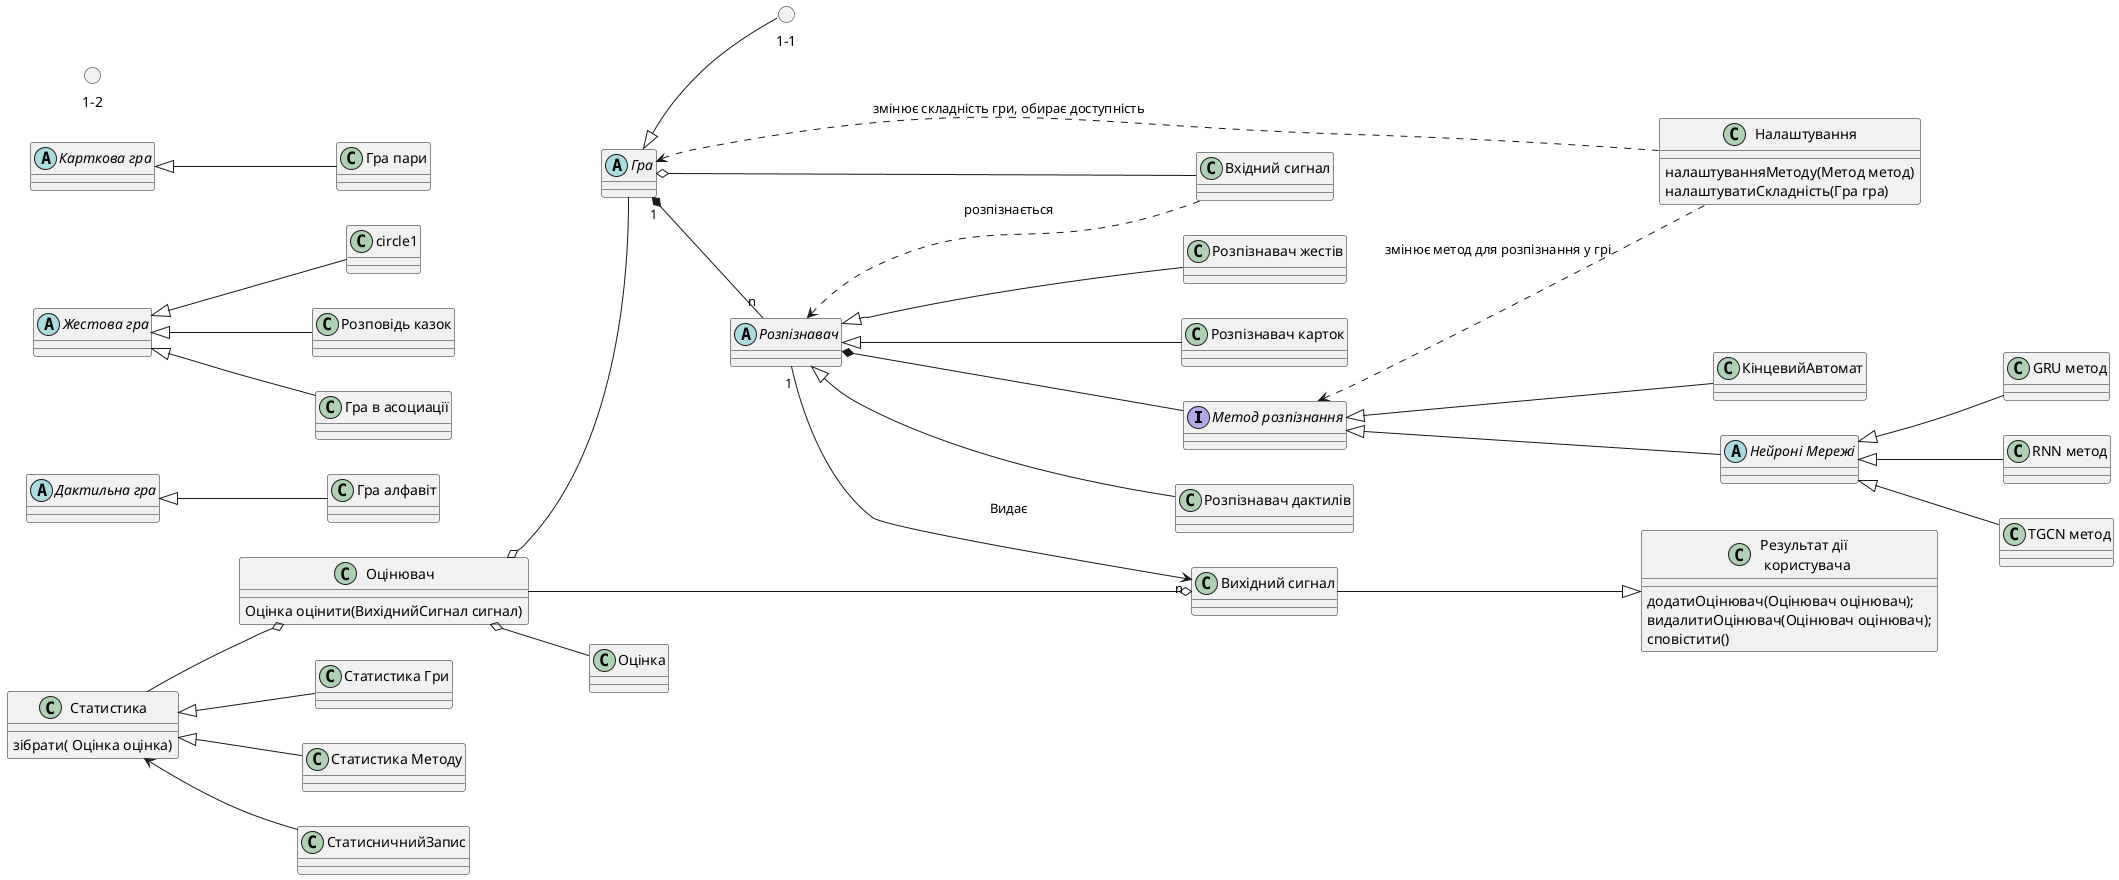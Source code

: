 @startuml
left to right direction
interface "Метод розпізнання"
abstract class "Нейроні Мережі"
abstract class "Розпізнавач"
abstract class "Гра"
abstract class "Дактильна гра"
abstract class "Жестова гра"
abstract class "Карткова гра"

class  Оцінювач {
    Оцінка оцінити(ВихіднийСигнал сигнал)
}

class Налаштування {
    налаштуванняМетоду(Метод метод)
    налаштуватиСкладність(Гра гра)
}

class  "Результат дії \n користувача" as result{
    додатиОцінювач(Оцінювач оцінювач);
    видалитиОцінювач(Оцінювач оцінювач);
    сповістити()
}

class Статистика {
    зібрати( Оцінка оцінка)
}



Статистика <|-- "Статистика Гри"
Статистика <|-- "Статистика Методу"



"Метод розпізнання"  <|-- "Нейроні Мережі"
"Метод розпізнання" <|-- КінцевийАвтомат

"Нейроні Мережі" <|-- "GRU метод"
"Нейроні Мережі" <|-- "RNN метод"
"Нейроні Мережі" <|-- "TGCN метод"

"Розпізнавач" *-- "Метод розпізнання"


"Розпізнавач" "1" --> "n" "Вихідний сигнал":Видає

"Розпізнавач" <|-- "Розпізнавач дактилів"
"Розпізнавач" <|-- "Розпізнавач жестів"
"Розпізнавач" <|-- "Розпізнавач карток"

"Гра" "1" *-- "n" "Розпізнавач"

() "1-1"
() "1-2"
"Гра" <|-- "1-1"



"Жестова гра" <|-- circle1

"Жестова гра"  <|-- "Розповідь казок"
"Жестова гра"  <|-- "Гра в асоциації"
"Карткова гра"  <|-- "Гра пари"
"Дактильна гра"  <|-- "Гра алфавіт"

"Оцінювач" o-- Гра
"Оцінювач"--o  "Вихідний сигнал"
"Вихідний сигнал" --|> result

"Розпізнавач" <.. "Вхідний сигнал": розпізнається

Оцінювач o-- Оцінка
"Вхідний сигнал" --o Гра

Статистика --o Оцінювач
Статистика <-- СтатисничнийЗапис
Гра <.. Налаштування: змінює складність гри, обирає доступність
"Метод розпізнання" <.. Налаштування: змінює метод для розпізнання у грі

@enduml